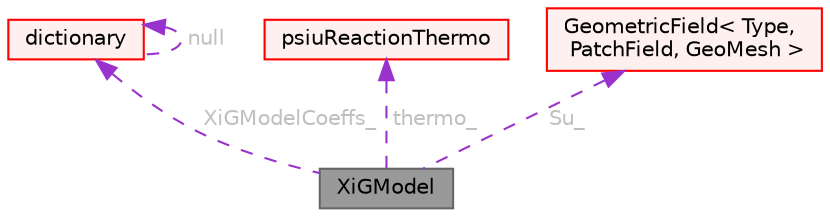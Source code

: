digraph "XiGModel"
{
 // LATEX_PDF_SIZE
  bgcolor="transparent";
  edge [fontname=Helvetica,fontsize=10,labelfontname=Helvetica,labelfontsize=10];
  node [fontname=Helvetica,fontsize=10,shape=box,height=0.2,width=0.4];
  Node1 [id="Node000001",label="XiGModel",height=0.2,width=0.4,color="gray40", fillcolor="grey60", style="filled", fontcolor="black",tooltip="Base-class for all Xi generation models used by the b-Xi combustion model. See Technical Report SH/RE..."];
  Node2 -> Node1 [id="edge1_Node000001_Node000002",dir="back",color="darkorchid3",style="dashed",tooltip=" ",label=" XiGModelCoeffs_",fontcolor="grey" ];
  Node2 [id="Node000002",label="dictionary",height=0.2,width=0.4,color="red", fillcolor="#FFF0F0", style="filled",URL="$classFoam_1_1dictionary.html",tooltip="A list of keyword definitions, which are a keyword followed by a number of values (eg,..."];
  Node2 -> Node2 [id="edge2_Node000002_Node000002",dir="back",color="darkorchid3",style="dashed",tooltip=" ",label=" null",fontcolor="grey" ];
  Node8 -> Node1 [id="edge3_Node000001_Node000008",dir="back",color="darkorchid3",style="dashed",tooltip=" ",label=" thermo_",fontcolor="grey" ];
  Node8 [id="Node000008",label="psiuReactionThermo",height=0.2,width=0.4,color="red", fillcolor="#FFF0F0", style="filled",URL="$classFoam_1_1psiuReactionThermo.html",tooltip="Foam::psiuReactionThermo."];
  Node23 -> Node1 [id="edge4_Node000001_Node000023",dir="back",color="darkorchid3",style="dashed",tooltip=" ",label=" Su_",fontcolor="grey" ];
  Node23 [id="Node000023",label="GeometricField\< Type,\l PatchField, GeoMesh \>",height=0.2,width=0.4,color="red", fillcolor="#FFF0F0", style="filled",URL="$classFoam_1_1GeometricField.html",tooltip="Generic GeometricField class."];
}
